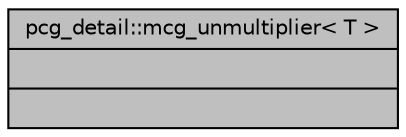 digraph "pcg_detail::mcg_unmultiplier&lt; T &gt;"
{
 // INTERACTIVE_SVG=YES
  bgcolor="transparent";
  edge [fontname="Helvetica",fontsize="10",labelfontname="Helvetica",labelfontsize="10"];
  node [fontname="Helvetica",fontsize="10",shape=record];
  Node1 [label="{pcg_detail::mcg_unmultiplier\< T \>\n||}",height=0.2,width=0.4,color="black", fillcolor="grey75", style="filled" fontcolor="black"];
}
